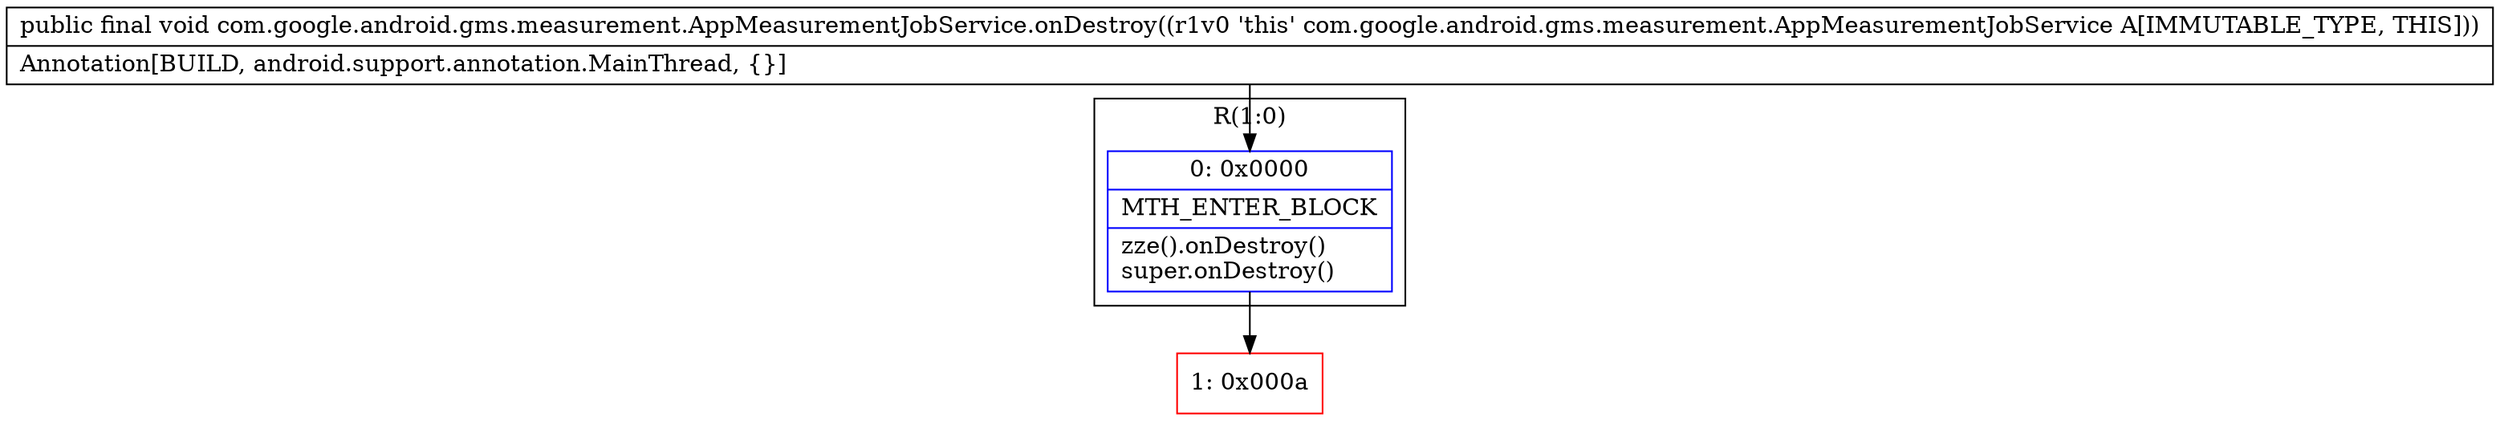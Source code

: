 digraph "CFG forcom.google.android.gms.measurement.AppMeasurementJobService.onDestroy()V" {
subgraph cluster_Region_1919287611 {
label = "R(1:0)";
node [shape=record,color=blue];
Node_0 [shape=record,label="{0\:\ 0x0000|MTH_ENTER_BLOCK\l|zze().onDestroy()\lsuper.onDestroy()\l}"];
}
Node_1 [shape=record,color=red,label="{1\:\ 0x000a}"];
MethodNode[shape=record,label="{public final void com.google.android.gms.measurement.AppMeasurementJobService.onDestroy((r1v0 'this' com.google.android.gms.measurement.AppMeasurementJobService A[IMMUTABLE_TYPE, THIS]))  | Annotation[BUILD, android.support.annotation.MainThread, \{\}]\l}"];
MethodNode -> Node_0;
Node_0 -> Node_1;
}

